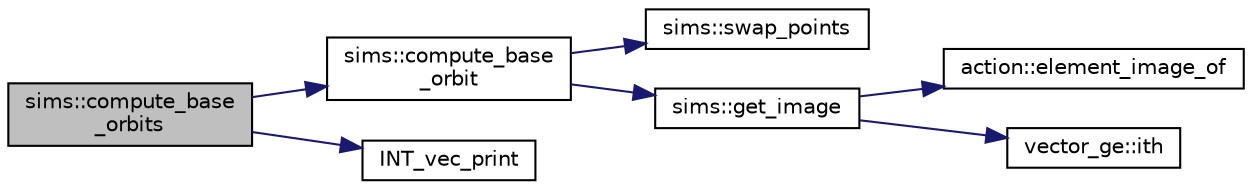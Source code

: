 digraph "sims::compute_base_orbits"
{
  edge [fontname="Helvetica",fontsize="10",labelfontname="Helvetica",labelfontsize="10"];
  node [fontname="Helvetica",fontsize="10",shape=record];
  rankdir="LR";
  Node932 [label="sims::compute_base\l_orbits",height=0.2,width=0.4,color="black", fillcolor="grey75", style="filled", fontcolor="black"];
  Node932 -> Node933 [color="midnightblue",fontsize="10",style="solid",fontname="Helvetica"];
  Node933 [label="sims::compute_base\l_orbit",height=0.2,width=0.4,color="black", fillcolor="white", style="filled",URL="$d9/df3/classsims.html#aabf4d450355421818e97e614bbfe2e91"];
  Node933 -> Node934 [color="midnightblue",fontsize="10",style="solid",fontname="Helvetica"];
  Node934 [label="sims::swap_points",height=0.2,width=0.4,color="black", fillcolor="white", style="filled",URL="$d9/df3/classsims.html#a3443b4bbfb5573864c29b627562819d2"];
  Node933 -> Node935 [color="midnightblue",fontsize="10",style="solid",fontname="Helvetica"];
  Node935 [label="sims::get_image",height=0.2,width=0.4,color="black", fillcolor="white", style="filled",URL="$d9/df3/classsims.html#ae649dbf5a9440550c1ca4e402c4b4b16"];
  Node935 -> Node936 [color="midnightblue",fontsize="10",style="solid",fontname="Helvetica"];
  Node936 [label="action::element_image_of",height=0.2,width=0.4,color="black", fillcolor="white", style="filled",URL="$d2/d86/classaction.html#ae09559d4537a048fc860f8a74a31393d"];
  Node935 -> Node937 [color="midnightblue",fontsize="10",style="solid",fontname="Helvetica"];
  Node937 [label="vector_ge::ith",height=0.2,width=0.4,color="black", fillcolor="white", style="filled",URL="$d4/d6e/classvector__ge.html#a1ff002e8b746a9beb119d57dcd4a15ff"];
  Node932 -> Node938 [color="midnightblue",fontsize="10",style="solid",fontname="Helvetica"];
  Node938 [label="INT_vec_print",height=0.2,width=0.4,color="black", fillcolor="white", style="filled",URL="$df/dbf/sajeeb_8_c.html#a79a5901af0b47dd0d694109543c027fe"];
}
